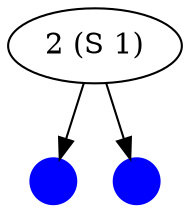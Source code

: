digraph tree {
  {
    node[style=filled,color="blue",fillcolor="blue",shape="circle",label="",width=.3]
    l1 l2
  }
  {
    node[label="2 (S 1)"]
    n1
  }

  ordering=out;

  n1 -> l1
  n1 -> l2
}
